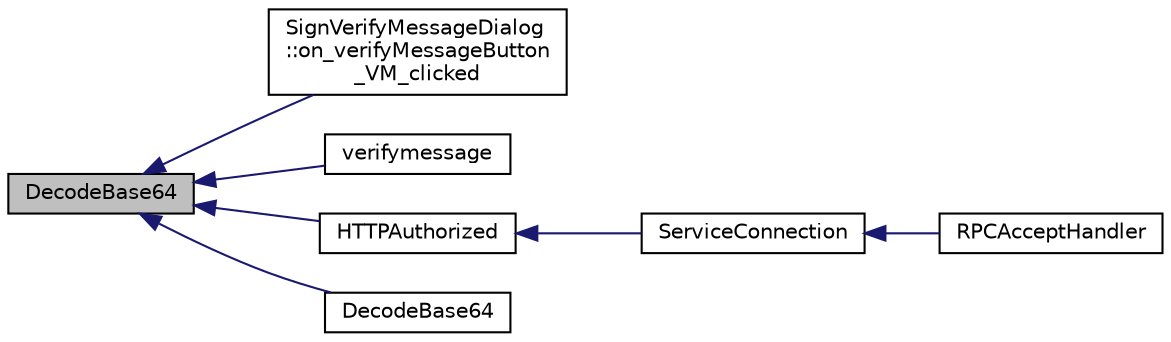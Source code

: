 digraph "DecodeBase64"
{
  edge [fontname="Helvetica",fontsize="10",labelfontname="Helvetica",labelfontsize="10"];
  node [fontname="Helvetica",fontsize="10",shape=record];
  rankdir="LR";
  Node1062 [label="DecodeBase64",height=0.2,width=0.4,color="black", fillcolor="grey75", style="filled", fontcolor="black"];
  Node1062 -> Node1063 [dir="back",color="midnightblue",fontsize="10",style="solid",fontname="Helvetica"];
  Node1063 [label="SignVerifyMessageDialog\l::on_verifyMessageButton\l_VM_clicked",height=0.2,width=0.4,color="black", fillcolor="white", style="filled",URL="$d1/d26/class_sign_verify_message_dialog.html#ae37dec200b27f23c409221511447ae1e"];
  Node1062 -> Node1064 [dir="back",color="midnightblue",fontsize="10",style="solid",fontname="Helvetica"];
  Node1064 [label="verifymessage",height=0.2,width=0.4,color="black", fillcolor="white", style="filled",URL="$db/d48/rpcmisc_8cpp.html#ad8fce781dfd9dfd4866bba2a4589141a"];
  Node1062 -> Node1065 [dir="back",color="midnightblue",fontsize="10",style="solid",fontname="Helvetica"];
  Node1065 [label="HTTPAuthorized",height=0.2,width=0.4,color="black", fillcolor="white", style="filled",URL="$d6/d76/rpcserver_8cpp.html#ab8fabed74cd2c68e52b1838425da0f0f"];
  Node1065 -> Node1066 [dir="back",color="midnightblue",fontsize="10",style="solid",fontname="Helvetica"];
  Node1066 [label="ServiceConnection",height=0.2,width=0.4,color="black", fillcolor="white", style="filled",URL="$d6/d76/rpcserver_8cpp.html#adda5af922ba2f27c9f6219394d3c4f4c"];
  Node1066 -> Node1067 [dir="back",color="midnightblue",fontsize="10",style="solid",fontname="Helvetica"];
  Node1067 [label="RPCAcceptHandler",height=0.2,width=0.4,color="black", fillcolor="white", style="filled",URL="$d6/d76/rpcserver_8cpp.html#a1e6c8e04570f3b8f8a9fc49c2550f18c",tooltip="Accept and handle incoming connection. "];
  Node1062 -> Node1068 [dir="back",color="midnightblue",fontsize="10",style="solid",fontname="Helvetica"];
  Node1068 [label="DecodeBase64",height=0.2,width=0.4,color="black", fillcolor="white", style="filled",URL="$df/d2d/util_8cpp.html#a1fc3cb76c00fb587855511c99a715af5"];
}
